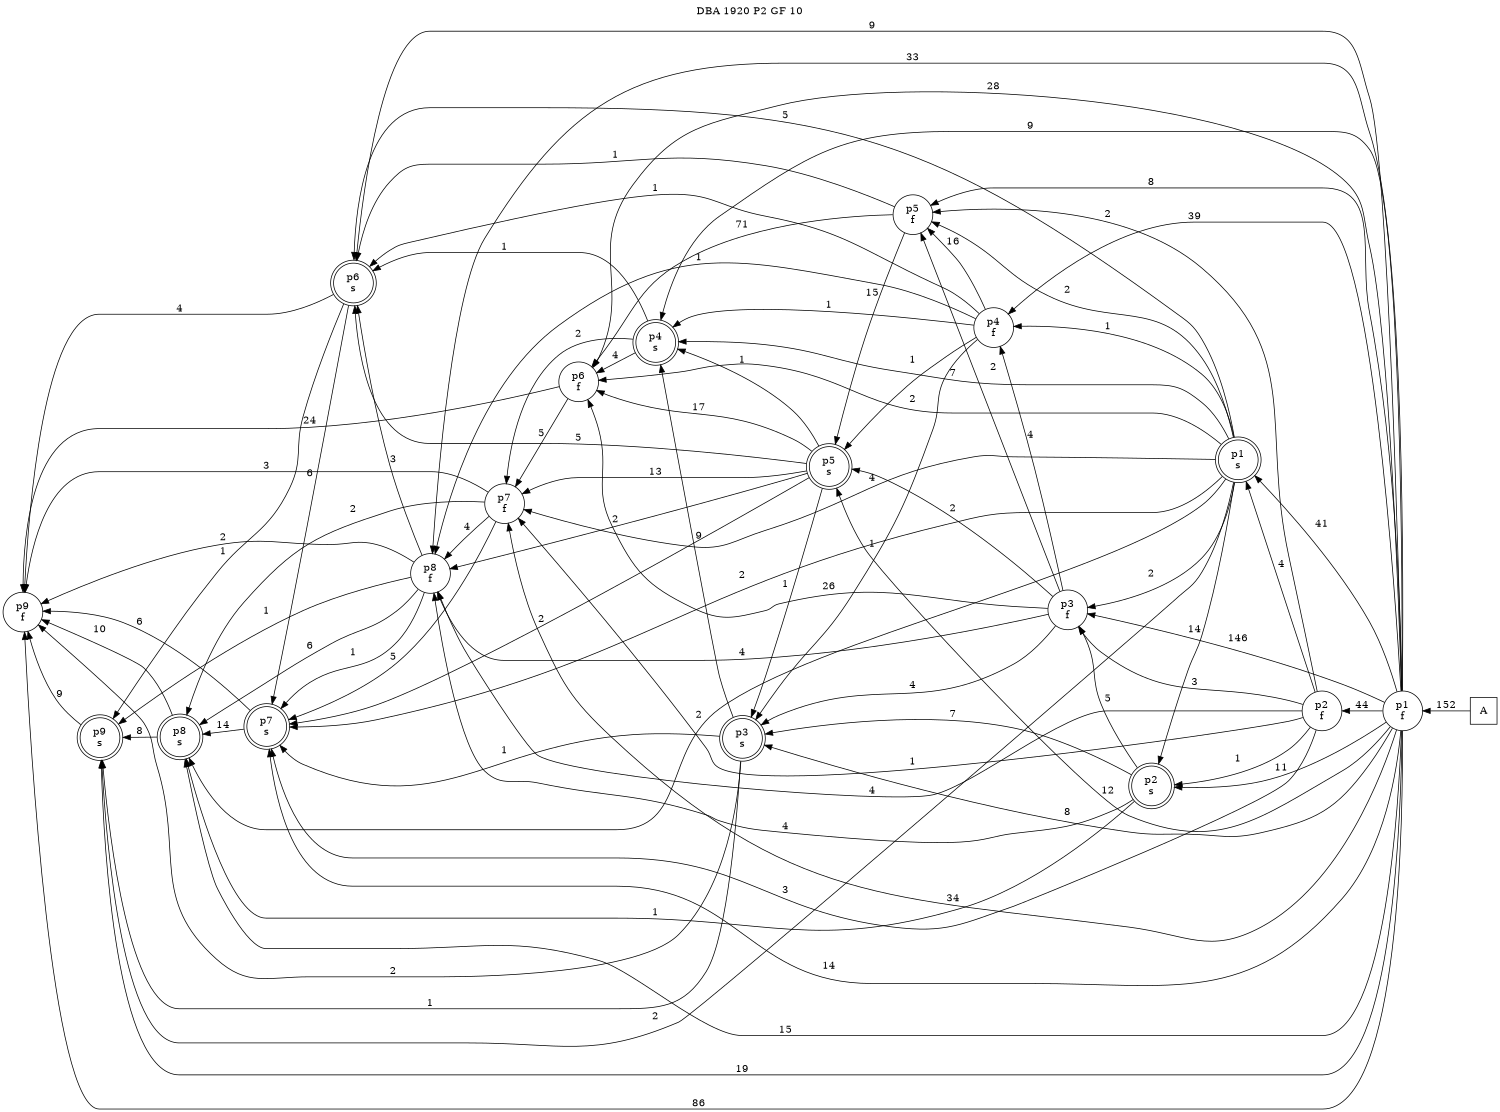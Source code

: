 digraph DBA_1920_P2_GF_10_GOOD {
labelloc="tl"
label= " DBA 1920 P2 GF 10 "
rankdir="RL";
graph [ size=" 10 , 10 !"]

"A" [shape="square" label="A"]
"p1_f" [shape="circle" label="p1
f"]
"p4_f" [shape="circle" label="p4
f"]
"p2_f" [shape="circle" label="p2
f"]
"p5_f" [shape="circle" label="p5
f"]
"p3_f" [shape="circle" label="p3
f"]
"p1_s" [shape="doublecircle" label="p1
s"]
"p2_s" [shape="doublecircle" label="p2
s"]
"p5_s" [shape="doublecircle" label="p5
s"]
"p3_s" [shape="doublecircle" label="p3
s"]
"p4_s" [shape="doublecircle" label="p4
s"]
"p6_f" [shape="circle" label="p6
f"]
"p7_f" [shape="circle" label="p7
f"]
"p8_f" [shape="circle" label="p8
f"]
"p9_f" [shape="circle" label="p9
f"]
"p6_s" [shape="doublecircle" label="p6
s"]
"p7_s" [shape="doublecircle" label="p7
s"]
"p8_s" [shape="doublecircle" label="p8
s"]
"p9_s" [shape="doublecircle" label="p9
s"]
"A" -> "p1_f" [ label=152]
"p1_f" -> "p4_f" [ label=39]
"p1_f" -> "p2_f" [ label=44]
"p1_f" -> "p5_f" [ label=8]
"p1_f" -> "p3_f" [ label=146]
"p1_f" -> "p1_s" [ label=41]
"p1_f" -> "p2_s" [ label=11]
"p1_f" -> "p5_s" [ label=12]
"p1_f" -> "p3_s" [ label=8]
"p1_f" -> "p4_s" [ label=9]
"p1_f" -> "p6_f" [ label=28]
"p1_f" -> "p7_f" [ label=34]
"p1_f" -> "p8_f" [ label=33]
"p1_f" -> "p9_f" [ label=86]
"p1_f" -> "p6_s" [ label=9]
"p1_f" -> "p7_s" [ label=14]
"p1_f" -> "p8_s" [ label=15]
"p1_f" -> "p9_s" [ label=19]
"p4_f" -> "p5_f" [ label=16]
"p4_f" -> "p5_s" [ label=1]
"p4_f" -> "p3_s" [ label=1]
"p4_f" -> "p4_s" [ label=1]
"p4_f" -> "p8_f" [ label=1]
"p4_f" -> "p6_s" [ label=1]
"p2_f" -> "p5_f" [ label=2]
"p2_f" -> "p3_f" [ label=3]
"p2_f" -> "p1_s" [ label=4]
"p2_f" -> "p2_s" [ label=1]
"p2_f" -> "p7_f" [ label=1]
"p2_f" -> "p8_f" [ label=4]
"p2_f" -> "p7_s" [ label=3]
"p5_f" -> "p5_s" [ label=15]
"p5_f" -> "p6_f" [ label=71]
"p5_f" -> "p6_s" [ label=1]
"p3_f" -> "p4_f" [ label=4]
"p3_f" -> "p5_f" [ label=2]
"p3_f" -> "p5_s" [ label=2]
"p3_f" -> "p3_s" [ label=4]
"p3_f" -> "p6_f" [ label=26]
"p3_f" -> "p8_f" [ label=4]
"p1_s" -> "p4_f" [ label=1]
"p1_s" -> "p5_f" [ label=2]
"p1_s" -> "p3_f" [ label=2]
"p1_s" -> "p2_s" [ label=14]
"p1_s" -> "p4_s" [ label=7]
"p1_s" -> "p6_f" [ label=2]
"p1_s" -> "p7_f" [ label=4]
"p1_s" -> "p6_s" [ label=5]
"p1_s" -> "p7_s" [ label=2]
"p1_s" -> "p8_s" [ label=2]
"p1_s" -> "p9_s" [ label=2]
"p2_s" -> "p3_f" [ label=5]
"p2_s" -> "p3_s" [ label=7]
"p2_s" -> "p8_f" [ label=4]
"p2_s" -> "p8_s" [ label=1]
"p5_s" -> "p3_s" [ label=1]
"p5_s" -> "p4_s" [ label=1]
"p5_s" -> "p6_f" [ label=17]
"p5_s" -> "p7_f" [ label=13]
"p5_s" -> "p8_f" [ label=2]
"p5_s" -> "p6_s" [ label=5]
"p5_s" -> "p7_s" [ label=2]
"p3_s" -> "p4_s" [ label=9]
"p3_s" -> "p9_f" [ label=2]
"p3_s" -> "p7_s" [ label=1]
"p3_s" -> "p9_s" [ label=1]
"p4_s" -> "p6_f" [ label=4]
"p4_s" -> "p7_f" [ label=2]
"p4_s" -> "p6_s" [ label=1]
"p6_f" -> "p7_f" [ label=5]
"p6_f" -> "p9_f" [ label=24]
"p7_f" -> "p8_f" [ label=4]
"p7_f" -> "p9_f" [ label=3]
"p7_f" -> "p7_s" [ label=5]
"p7_f" -> "p8_s" [ label=2]
"p8_f" -> "p9_f" [ label=2]
"p8_f" -> "p6_s" [ label=3]
"p8_f" -> "p7_s" [ label=1]
"p8_f" -> "p8_s" [ label=6]
"p8_f" -> "p9_s" [ label=1]
"p6_s" -> "p9_f" [ label=4]
"p6_s" -> "p7_s" [ label=6]
"p6_s" -> "p9_s" [ label=1]
"p7_s" -> "p9_f" [ label=6]
"p7_s" -> "p8_s" [ label=14]
"p8_s" -> "p9_f" [ label=10]
"p8_s" -> "p9_s" [ label=8]
"p9_s" -> "p9_f" [ label=9]
}
